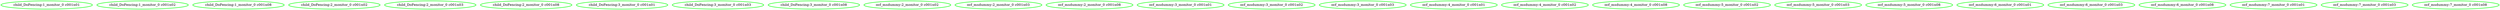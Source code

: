  digraph "g" {
"child_DoFencing:1_monitor_0 c001n01" [ style=bold color="green" fontcolor="black" ]
"child_DoFencing:1_monitor_0 c001n02" [ style=bold color="green" fontcolor="black" ]
"child_DoFencing:1_monitor_0 c001n08" [ style=bold color="green" fontcolor="black" ]
"child_DoFencing:2_monitor_0 c001n02" [ style=bold color="green" fontcolor="black" ]
"child_DoFencing:2_monitor_0 c001n03" [ style=bold color="green" fontcolor="black" ]
"child_DoFencing:2_monitor_0 c001n08" [ style=bold color="green" fontcolor="black" ]
"child_DoFencing:3_monitor_0 c001n01" [ style=bold color="green" fontcolor="black" ]
"child_DoFencing:3_monitor_0 c001n03" [ style=bold color="green" fontcolor="black" ]
"child_DoFencing:3_monitor_0 c001n08" [ style=bold color="green" fontcolor="black" ]
"ocf_msdummy:2_monitor_0 c001n02" [ style=bold color="green" fontcolor="black" ]
"ocf_msdummy:2_monitor_0 c001n03" [ style=bold color="green" fontcolor="black" ]
"ocf_msdummy:2_monitor_0 c001n08" [ style=bold color="green" fontcolor="black" ]
"ocf_msdummy:3_monitor_0 c001n01" [ style=bold color="green" fontcolor="black" ]
"ocf_msdummy:3_monitor_0 c001n02" [ style=bold color="green" fontcolor="black" ]
"ocf_msdummy:3_monitor_0 c001n03" [ style=bold color="green" fontcolor="black" ]
"ocf_msdummy:4_monitor_0 c001n01" [ style=bold color="green" fontcolor="black" ]
"ocf_msdummy:4_monitor_0 c001n02" [ style=bold color="green" fontcolor="black" ]
"ocf_msdummy:4_monitor_0 c001n08" [ style=bold color="green" fontcolor="black" ]
"ocf_msdummy:5_monitor_0 c001n02" [ style=bold color="green" fontcolor="black" ]
"ocf_msdummy:5_monitor_0 c001n03" [ style=bold color="green" fontcolor="black" ]
"ocf_msdummy:5_monitor_0 c001n08" [ style=bold color="green" fontcolor="black" ]
"ocf_msdummy:6_monitor_0 c001n01" [ style=bold color="green" fontcolor="black" ]
"ocf_msdummy:6_monitor_0 c001n03" [ style=bold color="green" fontcolor="black" ]
"ocf_msdummy:6_monitor_0 c001n08" [ style=bold color="green" fontcolor="black" ]
"ocf_msdummy:7_monitor_0 c001n01" [ style=bold color="green" fontcolor="black" ]
"ocf_msdummy:7_monitor_0 c001n03" [ style=bold color="green" fontcolor="black" ]
"ocf_msdummy:7_monitor_0 c001n08" [ style=bold color="green" fontcolor="black" ]
}
